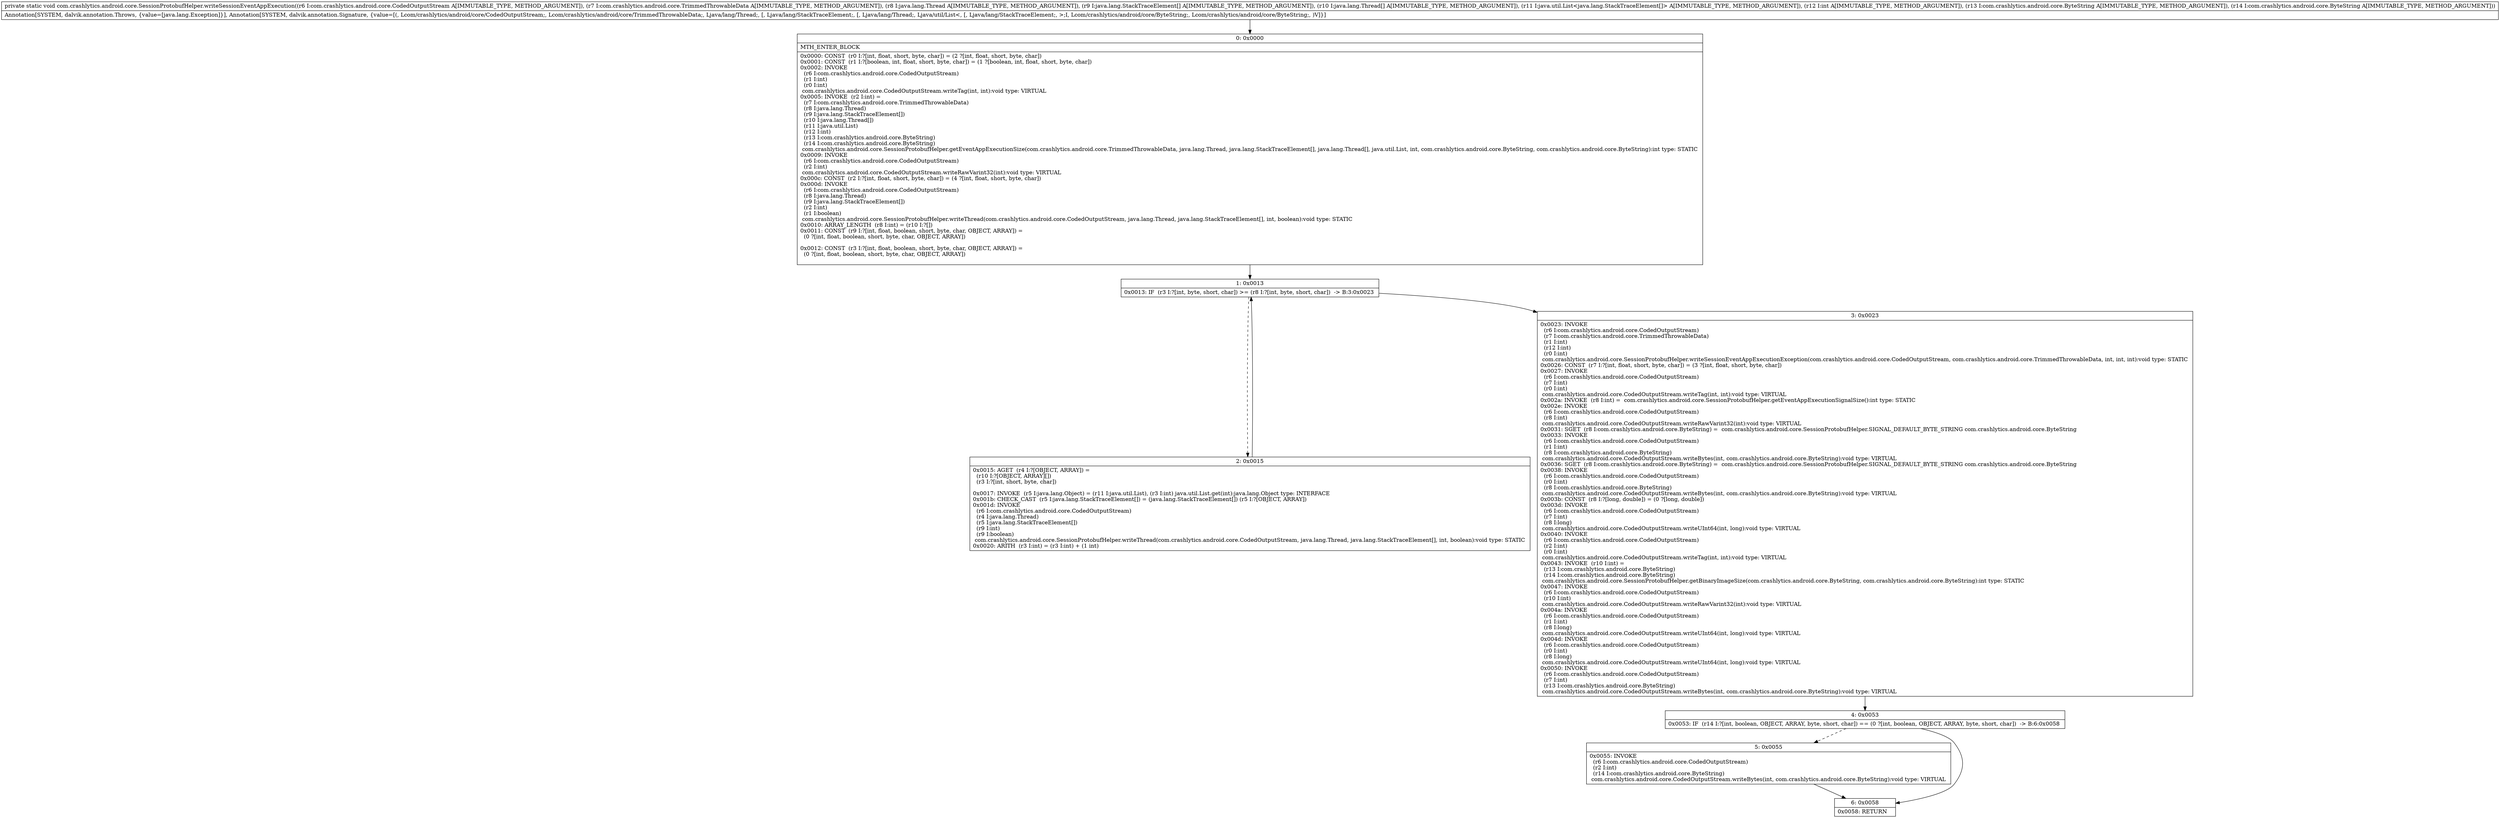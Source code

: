 digraph "CFG forcom.crashlytics.android.core.SessionProtobufHelper.writeSessionEventAppExecution(Lcom\/crashlytics\/android\/core\/CodedOutputStream;Lcom\/crashlytics\/android\/core\/TrimmedThrowableData;Ljava\/lang\/Thread;[Ljava\/lang\/StackTraceElement;[Ljava\/lang\/Thread;Ljava\/util\/List;ILcom\/crashlytics\/android\/core\/ByteString;Lcom\/crashlytics\/android\/core\/ByteString;)V" {
Node_0 [shape=record,label="{0\:\ 0x0000|MTH_ENTER_BLOCK\l|0x0000: CONST  (r0 I:?[int, float, short, byte, char]) = (2 ?[int, float, short, byte, char]) \l0x0001: CONST  (r1 I:?[boolean, int, float, short, byte, char]) = (1 ?[boolean, int, float, short, byte, char]) \l0x0002: INVOKE  \l  (r6 I:com.crashlytics.android.core.CodedOutputStream)\l  (r1 I:int)\l  (r0 I:int)\l com.crashlytics.android.core.CodedOutputStream.writeTag(int, int):void type: VIRTUAL \l0x0005: INVOKE  (r2 I:int) = \l  (r7 I:com.crashlytics.android.core.TrimmedThrowableData)\l  (r8 I:java.lang.Thread)\l  (r9 I:java.lang.StackTraceElement[])\l  (r10 I:java.lang.Thread[])\l  (r11 I:java.util.List)\l  (r12 I:int)\l  (r13 I:com.crashlytics.android.core.ByteString)\l  (r14 I:com.crashlytics.android.core.ByteString)\l com.crashlytics.android.core.SessionProtobufHelper.getEventAppExecutionSize(com.crashlytics.android.core.TrimmedThrowableData, java.lang.Thread, java.lang.StackTraceElement[], java.lang.Thread[], java.util.List, int, com.crashlytics.android.core.ByteString, com.crashlytics.android.core.ByteString):int type: STATIC \l0x0009: INVOKE  \l  (r6 I:com.crashlytics.android.core.CodedOutputStream)\l  (r2 I:int)\l com.crashlytics.android.core.CodedOutputStream.writeRawVarint32(int):void type: VIRTUAL \l0x000c: CONST  (r2 I:?[int, float, short, byte, char]) = (4 ?[int, float, short, byte, char]) \l0x000d: INVOKE  \l  (r6 I:com.crashlytics.android.core.CodedOutputStream)\l  (r8 I:java.lang.Thread)\l  (r9 I:java.lang.StackTraceElement[])\l  (r2 I:int)\l  (r1 I:boolean)\l com.crashlytics.android.core.SessionProtobufHelper.writeThread(com.crashlytics.android.core.CodedOutputStream, java.lang.Thread, java.lang.StackTraceElement[], int, boolean):void type: STATIC \l0x0010: ARRAY_LENGTH  (r8 I:int) = (r10 I:?[]) \l0x0011: CONST  (r9 I:?[int, float, boolean, short, byte, char, OBJECT, ARRAY]) = \l  (0 ?[int, float, boolean, short, byte, char, OBJECT, ARRAY])\l \l0x0012: CONST  (r3 I:?[int, float, boolean, short, byte, char, OBJECT, ARRAY]) = \l  (0 ?[int, float, boolean, short, byte, char, OBJECT, ARRAY])\l \l}"];
Node_1 [shape=record,label="{1\:\ 0x0013|0x0013: IF  (r3 I:?[int, byte, short, char]) \>= (r8 I:?[int, byte, short, char])  \-\> B:3:0x0023 \l}"];
Node_2 [shape=record,label="{2\:\ 0x0015|0x0015: AGET  (r4 I:?[OBJECT, ARRAY]) = \l  (r10 I:?[OBJECT, ARRAY][])\l  (r3 I:?[int, short, byte, char])\l \l0x0017: INVOKE  (r5 I:java.lang.Object) = (r11 I:java.util.List), (r3 I:int) java.util.List.get(int):java.lang.Object type: INTERFACE \l0x001b: CHECK_CAST  (r5 I:java.lang.StackTraceElement[]) = (java.lang.StackTraceElement[]) (r5 I:?[OBJECT, ARRAY]) \l0x001d: INVOKE  \l  (r6 I:com.crashlytics.android.core.CodedOutputStream)\l  (r4 I:java.lang.Thread)\l  (r5 I:java.lang.StackTraceElement[])\l  (r9 I:int)\l  (r9 I:boolean)\l com.crashlytics.android.core.SessionProtobufHelper.writeThread(com.crashlytics.android.core.CodedOutputStream, java.lang.Thread, java.lang.StackTraceElement[], int, boolean):void type: STATIC \l0x0020: ARITH  (r3 I:int) = (r3 I:int) + (1 int) \l}"];
Node_3 [shape=record,label="{3\:\ 0x0023|0x0023: INVOKE  \l  (r6 I:com.crashlytics.android.core.CodedOutputStream)\l  (r7 I:com.crashlytics.android.core.TrimmedThrowableData)\l  (r1 I:int)\l  (r12 I:int)\l  (r0 I:int)\l com.crashlytics.android.core.SessionProtobufHelper.writeSessionEventAppExecutionException(com.crashlytics.android.core.CodedOutputStream, com.crashlytics.android.core.TrimmedThrowableData, int, int, int):void type: STATIC \l0x0026: CONST  (r7 I:?[int, float, short, byte, char]) = (3 ?[int, float, short, byte, char]) \l0x0027: INVOKE  \l  (r6 I:com.crashlytics.android.core.CodedOutputStream)\l  (r7 I:int)\l  (r0 I:int)\l com.crashlytics.android.core.CodedOutputStream.writeTag(int, int):void type: VIRTUAL \l0x002a: INVOKE  (r8 I:int) =  com.crashlytics.android.core.SessionProtobufHelper.getEventAppExecutionSignalSize():int type: STATIC \l0x002e: INVOKE  \l  (r6 I:com.crashlytics.android.core.CodedOutputStream)\l  (r8 I:int)\l com.crashlytics.android.core.CodedOutputStream.writeRawVarint32(int):void type: VIRTUAL \l0x0031: SGET  (r8 I:com.crashlytics.android.core.ByteString) =  com.crashlytics.android.core.SessionProtobufHelper.SIGNAL_DEFAULT_BYTE_STRING com.crashlytics.android.core.ByteString \l0x0033: INVOKE  \l  (r6 I:com.crashlytics.android.core.CodedOutputStream)\l  (r1 I:int)\l  (r8 I:com.crashlytics.android.core.ByteString)\l com.crashlytics.android.core.CodedOutputStream.writeBytes(int, com.crashlytics.android.core.ByteString):void type: VIRTUAL \l0x0036: SGET  (r8 I:com.crashlytics.android.core.ByteString) =  com.crashlytics.android.core.SessionProtobufHelper.SIGNAL_DEFAULT_BYTE_STRING com.crashlytics.android.core.ByteString \l0x0038: INVOKE  \l  (r6 I:com.crashlytics.android.core.CodedOutputStream)\l  (r0 I:int)\l  (r8 I:com.crashlytics.android.core.ByteString)\l com.crashlytics.android.core.CodedOutputStream.writeBytes(int, com.crashlytics.android.core.ByteString):void type: VIRTUAL \l0x003b: CONST  (r8 I:?[long, double]) = (0 ?[long, double]) \l0x003d: INVOKE  \l  (r6 I:com.crashlytics.android.core.CodedOutputStream)\l  (r7 I:int)\l  (r8 I:long)\l com.crashlytics.android.core.CodedOutputStream.writeUInt64(int, long):void type: VIRTUAL \l0x0040: INVOKE  \l  (r6 I:com.crashlytics.android.core.CodedOutputStream)\l  (r2 I:int)\l  (r0 I:int)\l com.crashlytics.android.core.CodedOutputStream.writeTag(int, int):void type: VIRTUAL \l0x0043: INVOKE  (r10 I:int) = \l  (r13 I:com.crashlytics.android.core.ByteString)\l  (r14 I:com.crashlytics.android.core.ByteString)\l com.crashlytics.android.core.SessionProtobufHelper.getBinaryImageSize(com.crashlytics.android.core.ByteString, com.crashlytics.android.core.ByteString):int type: STATIC \l0x0047: INVOKE  \l  (r6 I:com.crashlytics.android.core.CodedOutputStream)\l  (r10 I:int)\l com.crashlytics.android.core.CodedOutputStream.writeRawVarint32(int):void type: VIRTUAL \l0x004a: INVOKE  \l  (r6 I:com.crashlytics.android.core.CodedOutputStream)\l  (r1 I:int)\l  (r8 I:long)\l com.crashlytics.android.core.CodedOutputStream.writeUInt64(int, long):void type: VIRTUAL \l0x004d: INVOKE  \l  (r6 I:com.crashlytics.android.core.CodedOutputStream)\l  (r0 I:int)\l  (r8 I:long)\l com.crashlytics.android.core.CodedOutputStream.writeUInt64(int, long):void type: VIRTUAL \l0x0050: INVOKE  \l  (r6 I:com.crashlytics.android.core.CodedOutputStream)\l  (r7 I:int)\l  (r13 I:com.crashlytics.android.core.ByteString)\l com.crashlytics.android.core.CodedOutputStream.writeBytes(int, com.crashlytics.android.core.ByteString):void type: VIRTUAL \l}"];
Node_4 [shape=record,label="{4\:\ 0x0053|0x0053: IF  (r14 I:?[int, boolean, OBJECT, ARRAY, byte, short, char]) == (0 ?[int, boolean, OBJECT, ARRAY, byte, short, char])  \-\> B:6:0x0058 \l}"];
Node_5 [shape=record,label="{5\:\ 0x0055|0x0055: INVOKE  \l  (r6 I:com.crashlytics.android.core.CodedOutputStream)\l  (r2 I:int)\l  (r14 I:com.crashlytics.android.core.ByteString)\l com.crashlytics.android.core.CodedOutputStream.writeBytes(int, com.crashlytics.android.core.ByteString):void type: VIRTUAL \l}"];
Node_6 [shape=record,label="{6\:\ 0x0058|0x0058: RETURN   \l}"];
MethodNode[shape=record,label="{private static void com.crashlytics.android.core.SessionProtobufHelper.writeSessionEventAppExecution((r6 I:com.crashlytics.android.core.CodedOutputStream A[IMMUTABLE_TYPE, METHOD_ARGUMENT]), (r7 I:com.crashlytics.android.core.TrimmedThrowableData A[IMMUTABLE_TYPE, METHOD_ARGUMENT]), (r8 I:java.lang.Thread A[IMMUTABLE_TYPE, METHOD_ARGUMENT]), (r9 I:java.lang.StackTraceElement[] A[IMMUTABLE_TYPE, METHOD_ARGUMENT]), (r10 I:java.lang.Thread[] A[IMMUTABLE_TYPE, METHOD_ARGUMENT]), (r11 I:java.util.List\<java.lang.StackTraceElement[]\> A[IMMUTABLE_TYPE, METHOD_ARGUMENT]), (r12 I:int A[IMMUTABLE_TYPE, METHOD_ARGUMENT]), (r13 I:com.crashlytics.android.core.ByteString A[IMMUTABLE_TYPE, METHOD_ARGUMENT]), (r14 I:com.crashlytics.android.core.ByteString A[IMMUTABLE_TYPE, METHOD_ARGUMENT]))  | Annotation[SYSTEM, dalvik.annotation.Throws, \{value=[java.lang.Exception]\}], Annotation[SYSTEM, dalvik.annotation.Signature, \{value=[(, Lcom\/crashlytics\/android\/core\/CodedOutputStream;, Lcom\/crashlytics\/android\/core\/TrimmedThrowableData;, Ljava\/lang\/Thread;, [, Ljava\/lang\/StackTraceElement;, [, Ljava\/lang\/Thread;, Ljava\/util\/List\<, [, Ljava\/lang\/StackTraceElement;, \>;I, Lcom\/crashlytics\/android\/core\/ByteString;, Lcom\/crashlytics\/android\/core\/ByteString;, )V]\}]\l}"];
MethodNode -> Node_0;
Node_0 -> Node_1;
Node_1 -> Node_2[style=dashed];
Node_1 -> Node_3;
Node_2 -> Node_1;
Node_3 -> Node_4;
Node_4 -> Node_5[style=dashed];
Node_4 -> Node_6;
Node_5 -> Node_6;
}

